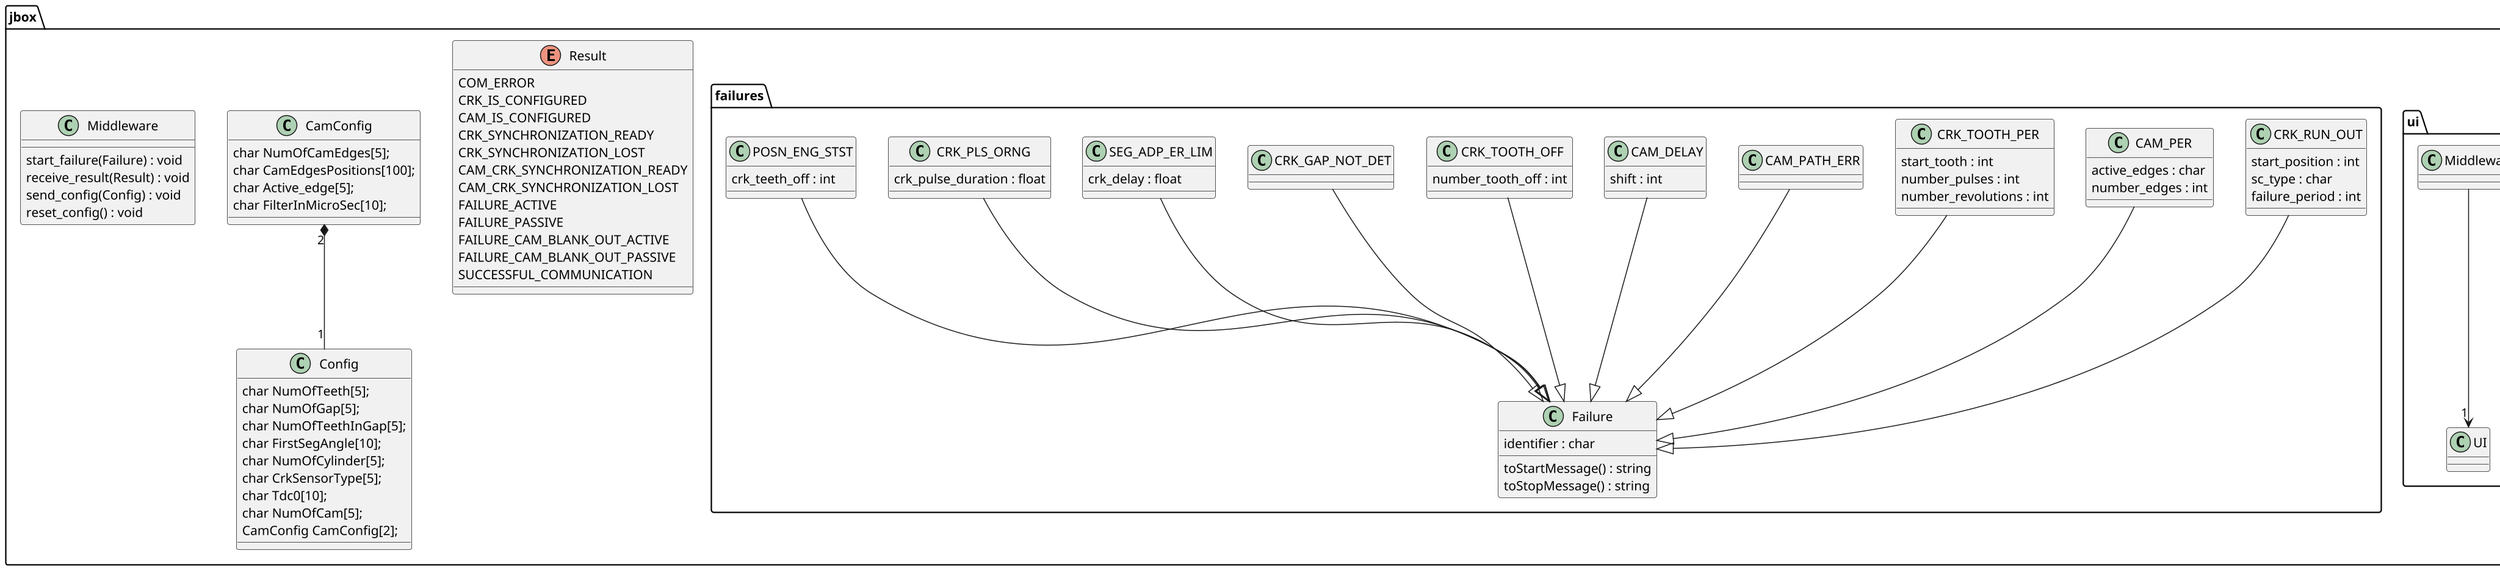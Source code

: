 @startuml

scale 1.5

package jbox {
  package comm {
    class VirtualComPort {
      connect(int port) : void
      listen() : void
      send(string) : void
    }
    Middleware --> "1" VirtualComPort
  }

  package decode {
    class Decoder {
      {static} decode(string) : Result
      {static} encode_failure(Failure) : string
      {static} encode_config(Config) : string
    }
  }


  enum Result{
    COM_ERROR
    CRK_IS_CONFIGURED
    CAM_IS_CONFIGURED
    CRK_SYNCHRONIZATION_READY
    CRK_SYNCHRONIZATION_LOST
    CAM_CRK_SYNCHRONIZATION_READY
    CAM_CRK_SYNCHRONIZATION_LOST
    FAILURE_ACTIVE
    FAILURE_PASSIVE
    FAILURE_CAM_BLANK_OUT_ACTIVE
    FAILURE_CAM_BLANK_OUT_PASSIVE
    SUCCESSFUL_COMMUNICATION
  }

  class CamConfig {
    char NumOfCamEdges[5];
    char CamEdgesPositions[100];
    char Active_edge[5];
    char FilterInMicroSec[10];
  }

  class Config{
    char NumOfTeeth[5];
    char NumOfGap[5];
    char NumOfTeethInGap[5];
    char FirstSegAngle[10];
    char NumOfCylinder[5];
    char CrkSensorType[5];
    char Tdc0[10];
    char NumOfCam[5];
    CamConfig CamConfig[2];
  }
  CamConfig   "2" *-- "1" Config

  class Middleware {
    start_failure(Failure) : void
    receive_result(Result) : void
    send_config(Config) : void
    reset_config() : void
  }

  package ui {
    class UI {}
    Middleware --> "1" UI
  }


  package failures {
    class Failure {
      identifier : char
      toStartMessage() : string
      toStopMessage() : string 
    }

    class CRK_RUN_OUT {
      start_position : int
      sc_type : char
      failure_period : int
    }
    CRK_RUN_OUT --|> Failure

    class CAM_PER {
      active_edges : char
      number_edges : int
    }
    CAM_PER --|> Failure

    class CRK_TOOTH_PER {
      start_tooth : int
      number_pulses : int
      number_revolutions : int
    }
    CRK_TOOTH_PER --|> Failure

    class CAM_PATH_ERR {

    }
    CAM_PATH_ERR --|> Failure

    class CAM_DELAY {
      shift : int
    }
    CAM_DELAY --|> Failure

    class CRK_TOOTH_OFF {
      number_tooth_off : int
    }
    CRK_TOOTH_OFF --|> Failure

    class CRK_GAP_NOT_DET {
      
    }
    CRK_GAP_NOT_DET --|> Failure

    class SEG_ADP_ER_LIM {
      crk_delay : float
    }
    SEG_ADP_ER_LIM --|> Failure

    class CRK_PLS_ORNG {
      crk_pulse_duration : float
    }
    CRK_PLS_ORNG --|> Failure

    class POSN_ENG_STST {
      crk_teeth_off : int
    }
    POSN_ENG_STST --|> Failure
  }
}

@enduml
